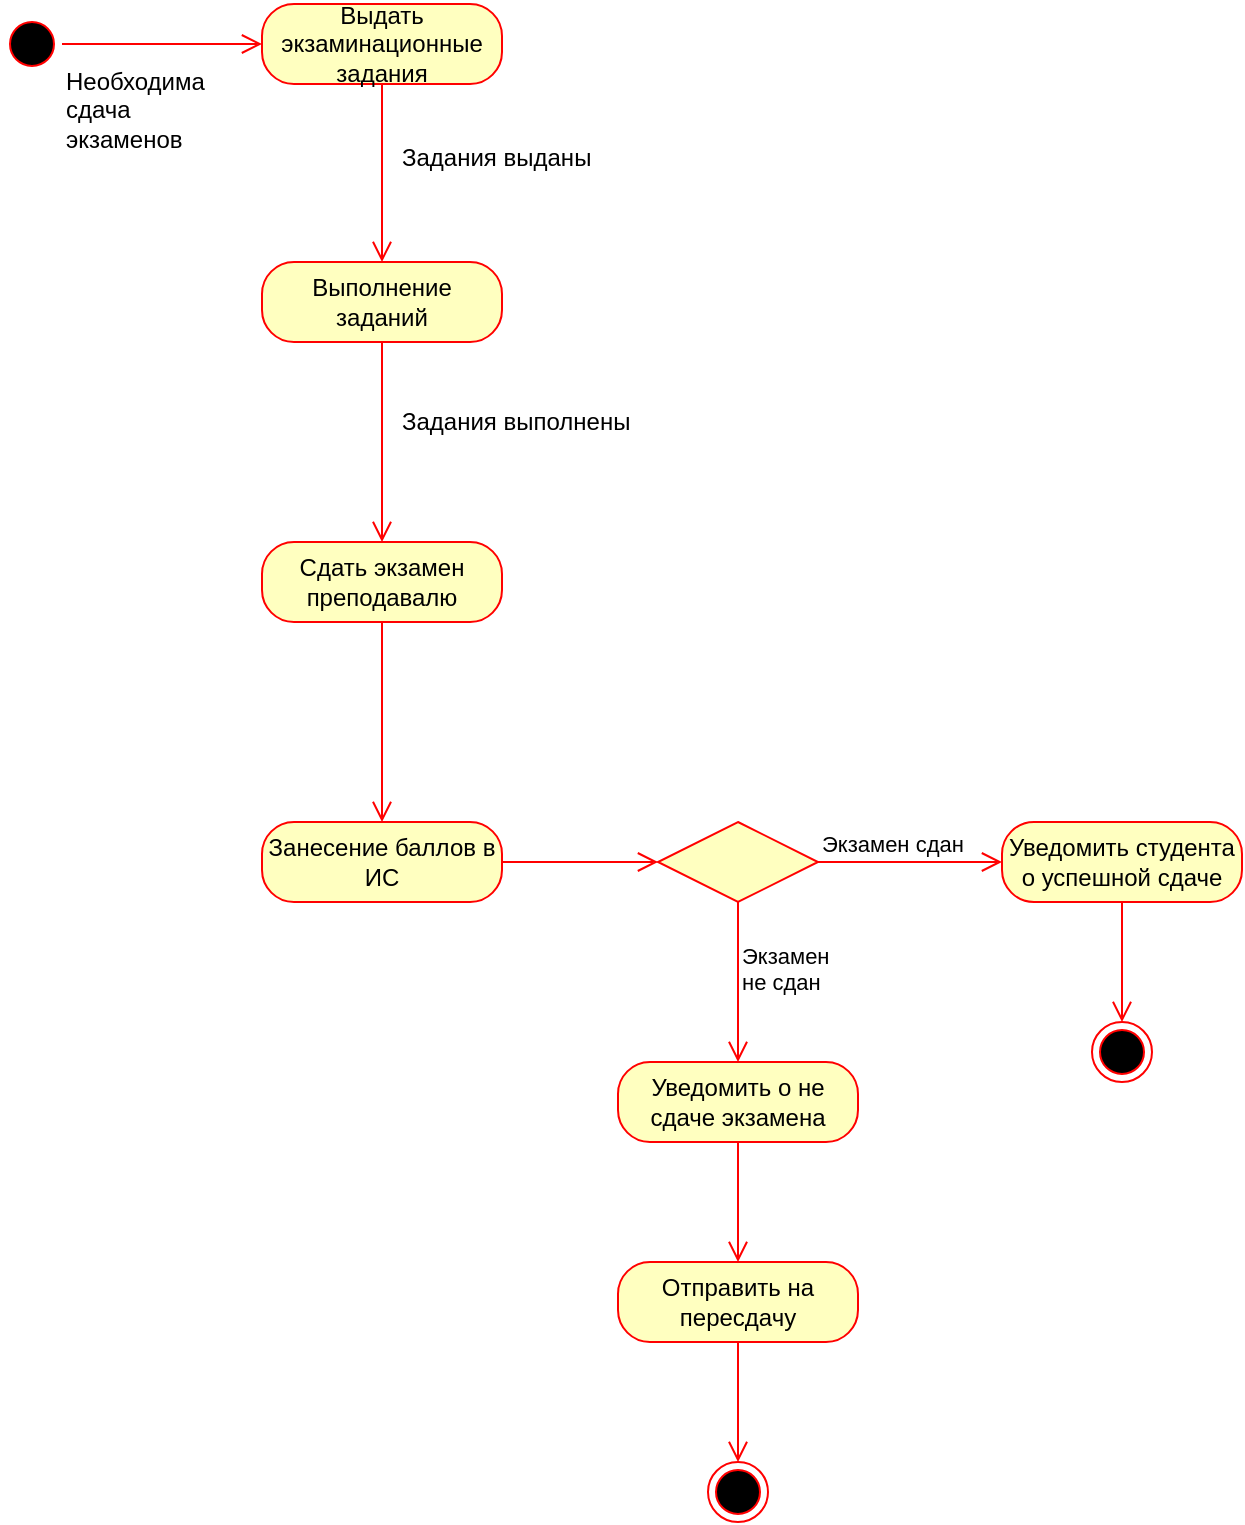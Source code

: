 <mxfile version="12.1.3" type="device" pages="1"><diagram id="eMinSgynr7_T_X9ehykI" name="Page-2"><mxGraphModel dx="1822" dy="818" grid="1" gridSize="10" guides="1" tooltips="1" connect="1" arrows="1" fold="1" page="1" pageScale="1" pageWidth="827" pageHeight="1169" math="0" shadow="0"><root><mxCell id="1G9B5BOVt25JrKISVdSo-0"/><mxCell id="1G9B5BOVt25JrKISVdSo-1" parent="1G9B5BOVt25JrKISVdSo-0"/><mxCell id="jiPbNAdPNkQHezH_wpG0-12" value="" style="ellipse;html=1;shape=startState;fillColor=#000000;strokeColor=#ff0000;" vertex="1" parent="1G9B5BOVt25JrKISVdSo-1"><mxGeometry x="110" y="76" width="30" height="30" as="geometry"/></mxCell><mxCell id="jiPbNAdPNkQHezH_wpG0-13" value="" style="edgeStyle=orthogonalEdgeStyle;html=1;verticalAlign=bottom;endArrow=open;endSize=8;strokeColor=#ff0000;exitX=1;exitY=0.5;exitDx=0;exitDy=0;" edge="1" source="jiPbNAdPNkQHezH_wpG0-12" parent="1G9B5BOVt25JrKISVdSo-1"><mxGeometry relative="1" as="geometry"><mxPoint x="240" y="91" as="targetPoint"/></mxGeometry></mxCell><mxCell id="jiPbNAdPNkQHezH_wpG0-14" value="Выдать экзаминационные задания" style="rounded=1;whiteSpace=wrap;html=1;arcSize=40;fontColor=#000000;fillColor=#ffffc0;strokeColor=#ff0000;" vertex="1" parent="1G9B5BOVt25JrKISVdSo-1"><mxGeometry x="240" y="71" width="120" height="40" as="geometry"/></mxCell><mxCell id="jiPbNAdPNkQHezH_wpG0-15" value="" style="edgeStyle=orthogonalEdgeStyle;html=1;verticalAlign=bottom;endArrow=open;endSize=8;strokeColor=#ff0000;" edge="1" source="jiPbNAdPNkQHezH_wpG0-14" parent="1G9B5BOVt25JrKISVdSo-1" target="jiPbNAdPNkQHezH_wpG0-19"><mxGeometry relative="1" as="geometry"><mxPoint x="300" y="180" as="targetPoint"/></mxGeometry></mxCell><mxCell id="jiPbNAdPNkQHezH_wpG0-16" value="Необходима &lt;br&gt;сдача &lt;br&gt;экзаменов" style="text;html=1;resizable=0;points=[];autosize=1;align=left;verticalAlign=top;spacingTop=-4;" vertex="1" parent="1G9B5BOVt25JrKISVdSo-1"><mxGeometry x="140" y="100" width="80" height="40" as="geometry"/></mxCell><mxCell id="jiPbNAdPNkQHezH_wpG0-17" value="Задания выданы" style="text;html=1;resizable=0;points=[];autosize=1;align=left;verticalAlign=top;spacingTop=-4;" vertex="1" parent="1G9B5BOVt25JrKISVdSo-1"><mxGeometry x="308" y="138" width="110" height="20" as="geometry"/></mxCell><mxCell id="jiPbNAdPNkQHezH_wpG0-19" value="Выполнение заданий" style="rounded=1;whiteSpace=wrap;html=1;arcSize=40;fontColor=#000000;fillColor=#ffffc0;strokeColor=#ff0000;" vertex="1" parent="1G9B5BOVt25JrKISVdSo-1"><mxGeometry x="240" y="200" width="120" height="40" as="geometry"/></mxCell><mxCell id="jiPbNAdPNkQHezH_wpG0-20" value="" style="edgeStyle=orthogonalEdgeStyle;html=1;verticalAlign=bottom;endArrow=open;endSize=8;strokeColor=#ff0000;exitX=0.5;exitY=1;exitDx=0;exitDy=0;" edge="1" source="jiPbNAdPNkQHezH_wpG0-19" parent="1G9B5BOVt25JrKISVdSo-1"><mxGeometry relative="1" as="geometry"><mxPoint x="300" y="340" as="targetPoint"/></mxGeometry></mxCell><mxCell id="jiPbNAdPNkQHezH_wpG0-22" value="Задания выполнены" style="text;html=1;resizable=0;points=[];autosize=1;align=left;verticalAlign=top;spacingTop=-4;" vertex="1" parent="1G9B5BOVt25JrKISVdSo-1"><mxGeometry x="308" y="270" width="130" height="20" as="geometry"/></mxCell><mxCell id="jiPbNAdPNkQHezH_wpG0-24" value="Сдать экзамен преподавалю" style="rounded=1;whiteSpace=wrap;html=1;arcSize=40;fontColor=#000000;fillColor=#ffffc0;strokeColor=#ff0000;" vertex="1" parent="1G9B5BOVt25JrKISVdSo-1"><mxGeometry x="240" y="340" width="120" height="40" as="geometry"/></mxCell><mxCell id="jiPbNAdPNkQHezH_wpG0-25" value="" style="edgeStyle=orthogonalEdgeStyle;html=1;verticalAlign=bottom;endArrow=open;endSize=8;strokeColor=#ff0000;" edge="1" source="jiPbNAdPNkQHezH_wpG0-24" parent="1G9B5BOVt25JrKISVdSo-1"><mxGeometry relative="1" as="geometry"><mxPoint x="300" y="480" as="targetPoint"/></mxGeometry></mxCell><mxCell id="jiPbNAdPNkQHezH_wpG0-26" value="Занесение баллов в ИС" style="rounded=1;whiteSpace=wrap;html=1;arcSize=40;fontColor=#000000;fillColor=#ffffc0;strokeColor=#ff0000;" vertex="1" parent="1G9B5BOVt25JrKISVdSo-1"><mxGeometry x="240" y="480" width="120" height="40" as="geometry"/></mxCell><mxCell id="jiPbNAdPNkQHezH_wpG0-27" value="" style="edgeStyle=orthogonalEdgeStyle;html=1;verticalAlign=bottom;endArrow=open;endSize=8;strokeColor=#ff0000;exitX=1;exitY=0.5;exitDx=0;exitDy=0;" edge="1" source="jiPbNAdPNkQHezH_wpG0-26" parent="1G9B5BOVt25JrKISVdSo-1" target="jiPbNAdPNkQHezH_wpG0-28"><mxGeometry relative="1" as="geometry"><mxPoint x="450" y="500" as="targetPoint"/></mxGeometry></mxCell><mxCell id="jiPbNAdPNkQHezH_wpG0-28" value="" style="rhombus;whiteSpace=wrap;html=1;fillColor=#ffffc0;strokeColor=#ff0000;" vertex="1" parent="1G9B5BOVt25JrKISVdSo-1"><mxGeometry x="438" y="480" width="80" height="40" as="geometry"/></mxCell><mxCell id="jiPbNAdPNkQHezH_wpG0-29" value="Экзамен сдан" style="edgeStyle=orthogonalEdgeStyle;html=1;align=left;verticalAlign=bottom;endArrow=open;endSize=8;strokeColor=#ff0000;" edge="1" source="jiPbNAdPNkQHezH_wpG0-28" parent="1G9B5BOVt25JrKISVdSo-1"><mxGeometry x="-1" relative="1" as="geometry"><mxPoint x="610" y="500" as="targetPoint"/></mxGeometry></mxCell><mxCell id="jiPbNAdPNkQHezH_wpG0-30" value="Экзамен &lt;br&gt;не сдан" style="edgeStyle=orthogonalEdgeStyle;html=1;align=left;verticalAlign=top;endArrow=open;endSize=8;strokeColor=#ff0000;" edge="1" source="jiPbNAdPNkQHezH_wpG0-28" parent="1G9B5BOVt25JrKISVdSo-1"><mxGeometry x="-0.667" relative="1" as="geometry"><mxPoint x="478" y="600" as="targetPoint"/><mxPoint as="offset"/></mxGeometry></mxCell><mxCell id="jiPbNAdPNkQHezH_wpG0-31" value="Уведомить студента о успешной сдаче" style="rounded=1;whiteSpace=wrap;html=1;arcSize=40;fontColor=#000000;fillColor=#ffffc0;strokeColor=#ff0000;" vertex="1" parent="1G9B5BOVt25JrKISVdSo-1"><mxGeometry x="610" y="480" width="120" height="40" as="geometry"/></mxCell><mxCell id="jiPbNAdPNkQHezH_wpG0-32" value="" style="edgeStyle=orthogonalEdgeStyle;html=1;verticalAlign=bottom;endArrow=open;endSize=8;strokeColor=#ff0000;" edge="1" source="jiPbNAdPNkQHezH_wpG0-31" parent="1G9B5BOVt25JrKISVdSo-1"><mxGeometry relative="1" as="geometry"><mxPoint x="670" y="580" as="targetPoint"/></mxGeometry></mxCell><mxCell id="jiPbNAdPNkQHezH_wpG0-33" value="" style="ellipse;html=1;shape=endState;fillColor=#000000;strokeColor=#ff0000;" vertex="1" parent="1G9B5BOVt25JrKISVdSo-1"><mxGeometry x="655" y="580" width="30" height="30" as="geometry"/></mxCell><mxCell id="jiPbNAdPNkQHezH_wpG0-37" value="Уведомить о не сдаче экзамена" style="rounded=1;whiteSpace=wrap;html=1;arcSize=40;fontColor=#000000;fillColor=#ffffc0;strokeColor=#ff0000;" vertex="1" parent="1G9B5BOVt25JrKISVdSo-1"><mxGeometry x="418" y="600" width="120" height="40" as="geometry"/></mxCell><mxCell id="jiPbNAdPNkQHezH_wpG0-38" value="" style="edgeStyle=orthogonalEdgeStyle;html=1;verticalAlign=bottom;endArrow=open;endSize=8;strokeColor=#ff0000;" edge="1" source="jiPbNAdPNkQHezH_wpG0-37" parent="1G9B5BOVt25JrKISVdSo-1"><mxGeometry relative="1" as="geometry"><mxPoint x="478" y="700" as="targetPoint"/></mxGeometry></mxCell><mxCell id="jiPbNAdPNkQHezH_wpG0-39" value="Отправить на пересдачу" style="rounded=1;whiteSpace=wrap;html=1;arcSize=40;fontColor=#000000;fillColor=#ffffc0;strokeColor=#ff0000;" vertex="1" parent="1G9B5BOVt25JrKISVdSo-1"><mxGeometry x="418" y="700" width="120" height="40" as="geometry"/></mxCell><mxCell id="jiPbNAdPNkQHezH_wpG0-40" value="" style="edgeStyle=orthogonalEdgeStyle;html=1;verticalAlign=bottom;endArrow=open;endSize=8;strokeColor=#ff0000;" edge="1" source="jiPbNAdPNkQHezH_wpG0-39" parent="1G9B5BOVt25JrKISVdSo-1"><mxGeometry relative="1" as="geometry"><mxPoint x="478" y="800" as="targetPoint"/></mxGeometry></mxCell><mxCell id="jiPbNAdPNkQHezH_wpG0-41" value="" style="ellipse;html=1;shape=endState;fillColor=#000000;strokeColor=#ff0000;" vertex="1" parent="1G9B5BOVt25JrKISVdSo-1"><mxGeometry x="463" y="800" width="30" height="30" as="geometry"/></mxCell></root></mxGraphModel></diagram></mxfile>